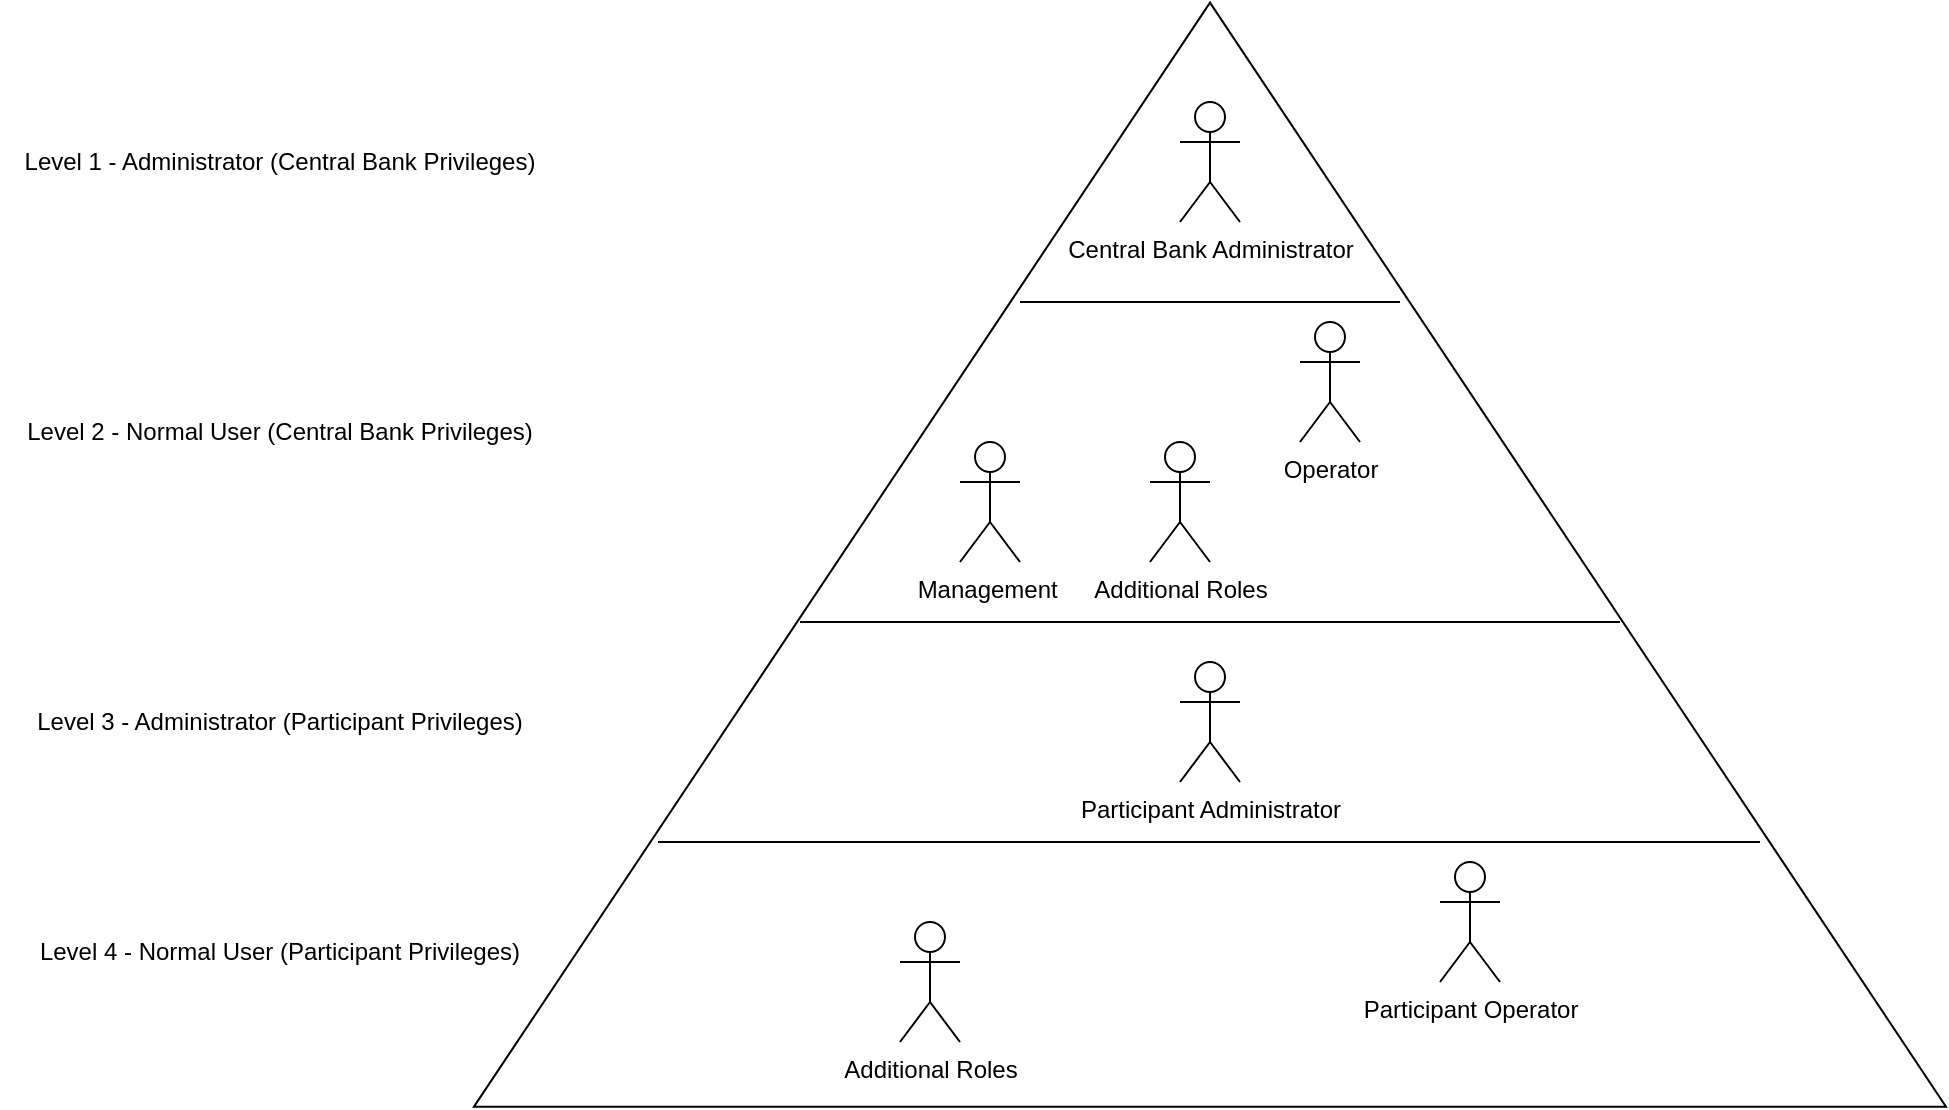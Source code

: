 <mxfile pages="3">
    <diagram id="rlrrFMn4KYDxvSivzp1v" name="Hierarcy Diagram">
        <mxGraphModel dx="1494" dy="580" grid="1" gridSize="10" guides="1" tooltips="1" connect="1" arrows="1" fold="1" page="1" pageScale="1" pageWidth="850" pageHeight="1100" math="0" shadow="0">
            <root>
                <mxCell id="0"/>
                <mxCell id="1" parent="0"/>
                <mxCell id="3FnCSCI1TGGs1wD_Eskc-10" value="" style="triangle;whiteSpace=wrap;html=1;rotation=-90;" parent="1" vertex="1">
                    <mxGeometry x="149" y="-41.67" width="552" height="736" as="geometry"/>
                </mxCell>
                <mxCell id="3FnCSCI1TGGs1wD_Eskc-2" value="Central Bank Administrator" style="shape=umlActor;verticalLabelPosition=bottom;verticalAlign=top;html=1;outlineConnect=0;" parent="1" vertex="1">
                    <mxGeometry x="410" y="100" width="30" height="60" as="geometry"/>
                </mxCell>
                <mxCell id="3FnCSCI1TGGs1wD_Eskc-4" value="Operator" style="shape=umlActor;verticalLabelPosition=bottom;verticalAlign=top;html=1;outlineConnect=0;" parent="1" vertex="1">
                    <mxGeometry x="470" y="210" width="30" height="60" as="geometry"/>
                </mxCell>
                <mxCell id="3FnCSCI1TGGs1wD_Eskc-5" value="Management&amp;nbsp;" style="shape=umlActor;verticalLabelPosition=bottom;verticalAlign=top;html=1;outlineConnect=0;" parent="1" vertex="1">
                    <mxGeometry x="300" y="270" width="30" height="60" as="geometry"/>
                </mxCell>
                <mxCell id="3FnCSCI1TGGs1wD_Eskc-7" value="Participant Administrator" style="shape=umlActor;verticalLabelPosition=bottom;verticalAlign=top;html=1;outlineConnect=0;" parent="1" vertex="1">
                    <mxGeometry x="410" y="380" width="30" height="60" as="geometry"/>
                </mxCell>
                <mxCell id="3FnCSCI1TGGs1wD_Eskc-8" value="Participant Operator" style="shape=umlActor;verticalLabelPosition=bottom;verticalAlign=top;html=1;outlineConnect=0;" parent="1" vertex="1">
                    <mxGeometry x="540" y="480" width="30" height="60" as="geometry"/>
                </mxCell>
                <mxCell id="3FnCSCI1TGGs1wD_Eskc-9" value="Additional Roles" style="shape=umlActor;verticalLabelPosition=bottom;verticalAlign=top;html=1;outlineConnect=0;" parent="1" vertex="1">
                    <mxGeometry x="270" y="510" width="30" height="60" as="geometry"/>
                </mxCell>
                <mxCell id="3FnCSCI1TGGs1wD_Eskc-11" value="" style="endArrow=none;html=1;rounded=0;" parent="1" edge="1">
                    <mxGeometry width="50" height="50" relative="1" as="geometry">
                        <mxPoint x="330" y="200" as="sourcePoint"/>
                        <mxPoint x="520" y="200" as="targetPoint"/>
                    </mxGeometry>
                </mxCell>
                <mxCell id="3FnCSCI1TGGs1wD_Eskc-13" value="" style="endArrow=none;html=1;rounded=0;" parent="1" edge="1">
                    <mxGeometry width="50" height="50" relative="1" as="geometry">
                        <mxPoint x="220" y="360" as="sourcePoint"/>
                        <mxPoint x="630" y="360" as="targetPoint"/>
                    </mxGeometry>
                </mxCell>
                <mxCell id="3FnCSCI1TGGs1wD_Eskc-15" value="Level 1 - Administrator (Central Bank Privileges)" style="text;html=1;strokeColor=none;fillColor=none;align=center;verticalAlign=middle;whiteSpace=wrap;rounded=0;" parent="1" vertex="1">
                    <mxGeometry x="-180" y="115" width="280" height="30" as="geometry"/>
                </mxCell>
                <mxCell id="3FnCSCI1TGGs1wD_Eskc-19" value="" style="endArrow=none;html=1;rounded=0;" parent="1" edge="1">
                    <mxGeometry width="50" height="50" relative="1" as="geometry">
                        <mxPoint x="149" y="470" as="sourcePoint"/>
                        <mxPoint x="700" y="470" as="targetPoint"/>
                    </mxGeometry>
                </mxCell>
                <mxCell id="3FnCSCI1TGGs1wD_Eskc-22" value="Level 2 - Normal User (Central Bank Privileges)" style="text;html=1;strokeColor=none;fillColor=none;align=center;verticalAlign=middle;whiteSpace=wrap;rounded=0;" parent="1" vertex="1">
                    <mxGeometry x="-180" y="250" width="280" height="30" as="geometry"/>
                </mxCell>
                <mxCell id="3FnCSCI1TGGs1wD_Eskc-23" value="Additional Roles" style="shape=umlActor;verticalLabelPosition=bottom;verticalAlign=top;html=1;outlineConnect=0;" parent="1" vertex="1">
                    <mxGeometry x="395" y="270" width="30" height="60" as="geometry"/>
                </mxCell>
                <mxCell id="3FnCSCI1TGGs1wD_Eskc-25" value="Level 3 - Administrator (Participant Privileges)" style="text;html=1;strokeColor=none;fillColor=none;align=center;verticalAlign=middle;whiteSpace=wrap;rounded=0;" parent="1" vertex="1">
                    <mxGeometry x="-180" y="395" width="280" height="30" as="geometry"/>
                </mxCell>
                <mxCell id="3FnCSCI1TGGs1wD_Eskc-26" value="Level 4 - Normal User (Participant Privileges)" style="text;html=1;strokeColor=none;fillColor=none;align=center;verticalAlign=middle;whiteSpace=wrap;rounded=0;" parent="1" vertex="1">
                    <mxGeometry x="-180" y="510" width="280" height="30" as="geometry"/>
                </mxCell>
            </root>
        </mxGraphModel>
    </diagram>
    <diagram id="Tg9xftcmFErkwnSyua7G" name="Class Diagram">
        <mxGraphModel dx="451" dy="406" grid="1" gridSize="10" guides="1" tooltips="1" connect="1" arrows="1" fold="1" page="1" pageScale="1" pageWidth="850" pageHeight="1100" math="0" shadow="0">
            <root>
                <mxCell id="0"/>
                <mxCell id="1" parent="0"/>
                <mxCell id="rsPmDBbPXdBwQjBAaXFI-6" style="edgeStyle=orthogonalEdgeStyle;rounded=0;orthogonalLoop=1;jettySize=auto;html=1;entryX=0;entryY=0.5;entryDx=0;entryDy=0;endArrow=ERone;endFill=0;startArrow=ERzeroToMany;startFill=0;exitX=0.5;exitY=0;exitDx=0;exitDy=0;" parent="1" source="rsPmDBbPXdBwQjBAaXFI-1" target="rsPmDBbPXdBwQjBAaXFI-2" edge="1">
                    <mxGeometry relative="1" as="geometry"/>
                </mxCell>
                <mxCell id="rsPmDBbPXdBwQjBAaXFI-8" style="edgeStyle=orthogonalEdgeStyle;rounded=0;orthogonalLoop=1;jettySize=auto;html=1;startArrow=ERoneToMany;startFill=0;endArrow=ERone;endFill=0;entryX=0;entryY=0.5;entryDx=0;entryDy=0;" parent="1" source="rsPmDBbPXdBwQjBAaXFI-1" target="rsPmDBbPXdBwQjBAaXFI-3" edge="1">
                    <mxGeometry relative="1" as="geometry">
                        <mxPoint x="470" y="270" as="targetPoint"/>
                    </mxGeometry>
                </mxCell>
                <mxCell id="rsPmDBbPXdBwQjBAaXFI-1" value="User" style="rounded=0;whiteSpace=wrap;html=1;" parent="1" vertex="1">
                    <mxGeometry x="10" y="240" width="120" height="60" as="geometry"/>
                </mxCell>
                <mxCell id="rsPmDBbPXdBwQjBAaXFI-7" style="edgeStyle=orthogonalEdgeStyle;rounded=0;orthogonalLoop=1;jettySize=auto;html=1;entryX=0.5;entryY=0;entryDx=0;entryDy=0;startArrow=ERone;startFill=0;endArrow=ERoneToMany;endFill=0;" parent="1" source="rsPmDBbPXdBwQjBAaXFI-2" target="rsPmDBbPXdBwQjBAaXFI-3" edge="1">
                    <mxGeometry relative="1" as="geometry"/>
                </mxCell>
                <mxCell id="rsPmDBbPXdBwQjBAaXFI-2" value="Member" style="rounded=0;whiteSpace=wrap;html=1;" parent="1" vertex="1">
                    <mxGeometry x="190" y="20" width="120" height="60" as="geometry"/>
                </mxCell>
                <mxCell id="rsPmDBbPXdBwQjBAaXFI-9" style="edgeStyle=orthogonalEdgeStyle;rounded=0;orthogonalLoop=1;jettySize=auto;html=1;entryX=0.5;entryY=0;entryDx=0;entryDy=0;startArrow=ERoneToMany;startFill=0;endArrow=ERoneToMany;endFill=0;" parent="1" source="rsPmDBbPXdBwQjBAaXFI-3" target="rsPmDBbPXdBwQjBAaXFI-4" edge="1">
                    <mxGeometry relative="1" as="geometry"/>
                </mxCell>
                <mxCell id="rsPmDBbPXdBwQjBAaXFI-3" value="Roles" style="rounded=0;whiteSpace=wrap;html=1;" parent="1" vertex="1">
                    <mxGeometry x="365" y="240" width="120" height="60" as="geometry"/>
                </mxCell>
                <mxCell id="rsPmDBbPXdBwQjBAaXFI-10" style="edgeStyle=orthogonalEdgeStyle;rounded=0;orthogonalLoop=1;jettySize=auto;html=1;startArrow=ERone;startFill=0;endArrow=ERoneToMany;endFill=0;" parent="1" source="rsPmDBbPXdBwQjBAaXFI-4" target="rsPmDBbPXdBwQjBAaXFI-5" edge="1">
                    <mxGeometry relative="1" as="geometry"/>
                </mxCell>
                <mxCell id="rsPmDBbPXdBwQjBAaXFI-4" value="Function" style="rounded=0;whiteSpace=wrap;html=1;" parent="1" vertex="1">
                    <mxGeometry x="365" y="480" width="120" height="60" as="geometry"/>
                </mxCell>
                <mxCell id="rsPmDBbPXdBwQjBAaXFI-5" value="Action" style="rounded=0;whiteSpace=wrap;html=1;" parent="1" vertex="1">
                    <mxGeometry x="650" y="480" width="120" height="60" as="geometry"/>
                </mxCell>
            </root>
        </mxGraphModel>
    </diagram>
    <diagram id="ThCO6ypDzgICyGoqntZ6" name="Entity Diagram">
        <mxGraphModel dx="451" dy="1506" grid="1" gridSize="10" guides="1" tooltips="1" connect="1" arrows="1" fold="1" page="1" pageScale="1" pageWidth="850" pageHeight="1100" math="0" shadow="0">
            <root>
                <mxCell id="0"/>
                <mxCell id="1" parent="0"/>
                <mxCell id="dxrAodRhitoUNY_bcBoa-26" style="edgeStyle=orthogonalEdgeStyle;rounded=0;orthogonalLoop=1;jettySize=auto;html=1;entryX=0;entryY=0.5;entryDx=0;entryDy=0;startArrow=ERmany;startFill=0;endArrow=ERone;endFill=0;exitX=1;exitY=0.5;exitDx=0;exitDy=0;" parent="1" source="dxrAodRhitoUNY_bcBoa-15" target="dxrAodRhitoUNY_bcBoa-21" edge="1">
                    <mxGeometry relative="1" as="geometry"/>
                </mxCell>
                <mxCell id="dxrAodRhitoUNY_bcBoa-28" style="edgeStyle=orthogonalEdgeStyle;rounded=0;orthogonalLoop=1;jettySize=auto;html=1;startArrow=ERone;startFill=0;endArrow=ERone;endFill=0;entryX=0;entryY=0.5;entryDx=0;entryDy=0;exitX=0;exitY=0.5;exitDx=0;exitDy=0;" parent="1" source="dxrAodRhitoUNY_bcBoa-15" target="dxrAodRhitoUNY_bcBoa-11" edge="1">
                    <mxGeometry relative="1" as="geometry"/>
                </mxCell>
                <mxCell id="shGmqx8MFyFyUWzssGlX-1" value="user" style="swimlane;fontStyle=0;childLayout=stackLayout;horizontal=1;startSize=26;fillColor=none;horizontalStack=0;resizeParent=1;resizeParentMax=0;resizeLast=0;collapsible=1;marginBottom=0;" parent="1" vertex="1">
                    <mxGeometry x="70" y="160" width="140" height="286" as="geometry"/>
                </mxCell>
                <mxCell id="dxrAodRhitoUNY_bcBoa-15" value="id" style="text;strokeColor=none;fillColor=none;align=left;verticalAlign=top;spacingLeft=4;spacingRight=4;overflow=hidden;rotatable=0;points=[[0,0.5],[1,0.5]];portConstraint=eastwest;" parent="shGmqx8MFyFyUWzssGlX-1" vertex="1">
                    <mxGeometry y="26" width="140" height="26" as="geometry"/>
                </mxCell>
                <mxCell id="shGmqx8MFyFyUWzssGlX-2" value="name" style="text;strokeColor=none;fillColor=none;align=left;verticalAlign=top;spacingLeft=4;spacingRight=4;overflow=hidden;rotatable=0;points=[[0,0.5],[1,0.5]];portConstraint=eastwest;" parent="shGmqx8MFyFyUWzssGlX-1" vertex="1">
                    <mxGeometry y="52" width="140" height="26" as="geometry"/>
                </mxCell>
                <mxCell id="shGmqx8MFyFyUWzssGlX-3" value="username" style="text;strokeColor=none;fillColor=none;align=left;verticalAlign=top;spacingLeft=4;spacingRight=4;overflow=hidden;rotatable=0;points=[[0,0.5],[1,0.5]];portConstraint=eastwest;" parent="shGmqx8MFyFyUWzssGlX-1" vertex="1">
                    <mxGeometry y="78" width="140" height="26" as="geometry"/>
                </mxCell>
                <mxCell id="shGmqx8MFyFyUWzssGlX-4" value="email" style="text;strokeColor=none;fillColor=none;align=left;verticalAlign=top;spacingLeft=4;spacingRight=4;overflow=hidden;rotatable=0;points=[[0,0.5],[1,0.5]];portConstraint=eastwest;" parent="shGmqx8MFyFyUWzssGlX-1" vertex="1">
                    <mxGeometry y="104" width="140" height="26" as="geometry"/>
                </mxCell>
                <mxCell id="dxrAodRhitoUNY_bcBoa-1" value="password" style="text;strokeColor=none;fillColor=none;align=left;verticalAlign=top;spacingLeft=4;spacingRight=4;overflow=hidden;rotatable=0;points=[[0,0.5],[1,0.5]];portConstraint=eastwest;" parent="shGmqx8MFyFyUWzssGlX-1" vertex="1">
                    <mxGeometry y="130" width="140" height="26" as="geometry"/>
                </mxCell>
                <mxCell id="dxrAodRhitoUNY_bcBoa-2" value="ref_no" style="text;strokeColor=none;fillColor=none;align=left;verticalAlign=top;spacingLeft=4;spacingRight=4;overflow=hidden;rotatable=0;points=[[0,0.5],[1,0.5]];portConstraint=eastwest;" parent="shGmqx8MFyFyUWzssGlX-1" vertex="1">
                    <mxGeometry y="156" width="140" height="26" as="geometry"/>
                </mxCell>
                <mxCell id="dxrAodRhitoUNY_bcBoa-16" value="created_at" style="text;strokeColor=none;fillColor=none;align=left;verticalAlign=top;spacingLeft=4;spacingRight=4;overflow=hidden;rotatable=0;points=[[0,0.5],[1,0.5]];portConstraint=eastwest;" parent="shGmqx8MFyFyUWzssGlX-1" vertex="1">
                    <mxGeometry y="182" width="140" height="26" as="geometry"/>
                </mxCell>
                <mxCell id="dxrAodRhitoUNY_bcBoa-17" value="updated_at" style="text;strokeColor=none;fillColor=none;align=left;verticalAlign=top;spacingLeft=4;spacingRight=4;overflow=hidden;rotatable=0;points=[[0,0.5],[1,0.5]];portConstraint=eastwest;" parent="shGmqx8MFyFyUWzssGlX-1" vertex="1">
                    <mxGeometry y="208" width="140" height="26" as="geometry"/>
                </mxCell>
                <mxCell id="dxrAodRhitoUNY_bcBoa-18" value="created_by" style="text;strokeColor=none;fillColor=none;align=left;verticalAlign=top;spacingLeft=4;spacingRight=4;overflow=hidden;rotatable=0;points=[[0,0.5],[1,0.5]];portConstraint=eastwest;" parent="shGmqx8MFyFyUWzssGlX-1" vertex="1">
                    <mxGeometry y="234" width="140" height="26" as="geometry"/>
                </mxCell>
                <mxCell id="dxrAodRhitoUNY_bcBoa-19" value="updated_by" style="text;strokeColor=none;fillColor=none;align=left;verticalAlign=top;spacingLeft=4;spacingRight=4;overflow=hidden;rotatable=0;points=[[0,0.5],[1,0.5]];portConstraint=eastwest;" parent="shGmqx8MFyFyUWzssGlX-1" vertex="1">
                    <mxGeometry y="260" width="140" height="26" as="geometry"/>
                </mxCell>
                <mxCell id="dxrAodRhitoUNY_bcBoa-27" style="edgeStyle=orthogonalEdgeStyle;rounded=0;orthogonalLoop=1;jettySize=auto;html=1;startArrow=ERone;startFill=0;endArrow=ERoneToMany;endFill=0;exitX=0;exitY=0.5;exitDx=0;exitDy=0;entryX=1;entryY=0.5;entryDx=0;entryDy=0;" parent="1" source="dxrAodRhitoUNY_bcBoa-4" target="dxrAodRhitoUNY_bcBoa-22" edge="1">
                    <mxGeometry relative="1" as="geometry">
                        <mxPoint x="330" y="-31" as="targetPoint"/>
                        <Array as="points">
                            <mxPoint x="430" y="-25"/>
                            <mxPoint x="430" y="355"/>
                        </Array>
                    </mxGeometry>
                </mxCell>
                <mxCell id="dxrAodRhitoUNY_bcBoa-3" value="member" style="swimlane;fontStyle=0;childLayout=stackLayout;horizontal=1;startSize=26;fillColor=none;horizontalStack=0;resizeParent=1;resizeParentMax=0;resizeLast=0;collapsible=1;marginBottom=0;" parent="1" vertex="1">
                    <mxGeometry x="460" y="-64" width="140" height="286" as="geometry"/>
                </mxCell>
                <mxCell id="dxrAodRhitoUNY_bcBoa-4" value="id" style="text;strokeColor=none;fillColor=none;align=left;verticalAlign=top;spacingLeft=4;spacingRight=4;overflow=hidden;rotatable=0;points=[[0,0.5],[1,0.5]];portConstraint=eastwest;" parent="dxrAodRhitoUNY_bcBoa-3" vertex="1">
                    <mxGeometry y="26" width="140" height="26" as="geometry"/>
                </mxCell>
                <mxCell id="OdjbuYL_Jc5gBR_Cd1tA-2" value="name" style="text;strokeColor=none;fillColor=none;align=left;verticalAlign=top;spacingLeft=4;spacingRight=4;overflow=hidden;rotatable=0;points=[[0,0.5],[1,0.5]];portConstraint=eastwest;" parent="dxrAodRhitoUNY_bcBoa-3" vertex="1">
                    <mxGeometry y="52" width="140" height="26" as="geometry"/>
                </mxCell>
                <mxCell id="dxrAodRhitoUNY_bcBoa-5" value="ref_no" style="text;strokeColor=none;fillColor=none;align=left;verticalAlign=top;spacingLeft=4;spacingRight=4;overflow=hidden;rotatable=0;points=[[0,0.5],[1,0.5]];portConstraint=eastwest;" parent="dxrAodRhitoUNY_bcBoa-3" vertex="1">
                    <mxGeometry y="78" width="140" height="26" as="geometry"/>
                </mxCell>
                <mxCell id="dxrAodRhitoUNY_bcBoa-6" value="full_name" style="text;strokeColor=none;fillColor=none;align=left;verticalAlign=top;spacingLeft=4;spacingRight=4;overflow=hidden;rotatable=0;points=[[0,0.5],[1,0.5]];portConstraint=eastwest;" parent="dxrAodRhitoUNY_bcBoa-3" vertex="1">
                    <mxGeometry y="104" width="140" height="26" as="geometry"/>
                </mxCell>
                <mxCell id="dxrAodRhitoUNY_bcBoa-7" value="status" style="text;strokeColor=none;fillColor=none;align=left;verticalAlign=top;spacingLeft=4;spacingRight=4;overflow=hidden;rotatable=0;points=[[0,0.5],[1,0.5]];portConstraint=eastwest;" parent="dxrAodRhitoUNY_bcBoa-3" vertex="1">
                    <mxGeometry y="130" width="140" height="26" as="geometry"/>
                </mxCell>
                <mxCell id="dxrAodRhitoUNY_bcBoa-8" value="member_type" style="text;strokeColor=none;fillColor=none;align=left;verticalAlign=top;spacingLeft=4;spacingRight=4;overflow=hidden;rotatable=0;points=[[0,0.5],[1,0.5]];portConstraint=eastwest;" parent="dxrAodRhitoUNY_bcBoa-3" vertex="1">
                    <mxGeometry y="156" width="140" height="26" as="geometry"/>
                </mxCell>
                <mxCell id="uhhbkEq0cigllRPuxk6T-29" value="created_at" style="text;strokeColor=none;fillColor=none;align=left;verticalAlign=top;spacingLeft=4;spacingRight=4;overflow=hidden;rotatable=0;points=[[0,0.5],[1,0.5]];portConstraint=eastwest;" parent="dxrAodRhitoUNY_bcBoa-3" vertex="1">
                    <mxGeometry y="182" width="140" height="26" as="geometry"/>
                </mxCell>
                <mxCell id="uhhbkEq0cigllRPuxk6T-30" value="updated_at" style="text;strokeColor=none;fillColor=none;align=left;verticalAlign=top;spacingLeft=4;spacingRight=4;overflow=hidden;rotatable=0;points=[[0,0.5],[1,0.5]];portConstraint=eastwest;" parent="dxrAodRhitoUNY_bcBoa-3" vertex="1">
                    <mxGeometry y="208" width="140" height="26" as="geometry"/>
                </mxCell>
                <mxCell id="uhhbkEq0cigllRPuxk6T-31" value="created_by" style="text;strokeColor=none;fillColor=none;align=left;verticalAlign=top;spacingLeft=4;spacingRight=4;overflow=hidden;rotatable=0;points=[[0,0.5],[1,0.5]];portConstraint=eastwest;" parent="dxrAodRhitoUNY_bcBoa-3" vertex="1">
                    <mxGeometry y="234" width="140" height="26" as="geometry"/>
                </mxCell>
                <mxCell id="uhhbkEq0cigllRPuxk6T-32" value="updated_by" style="text;strokeColor=none;fillColor=none;align=left;verticalAlign=top;spacingLeft=4;spacingRight=4;overflow=hidden;rotatable=0;points=[[0,0.5],[1,0.5]];portConstraint=eastwest;" parent="dxrAodRhitoUNY_bcBoa-3" vertex="1">
                    <mxGeometry y="260" width="140" height="26" as="geometry"/>
                </mxCell>
                <mxCell id="dxrAodRhitoUNY_bcBoa-9" value="otp_token" style="swimlane;fontStyle=0;childLayout=stackLayout;horizontal=1;startSize=26;fillColor=none;horizontalStack=0;resizeParent=1;resizeParentMax=0;resizeLast=0;collapsible=1;marginBottom=0;" parent="1" vertex="1">
                    <mxGeometry x="70" y="-140" width="140" height="130" as="geometry"/>
                </mxCell>
                <mxCell id="dxrAodRhitoUNY_bcBoa-11" value="user_id" style="text;strokeColor=none;fillColor=none;align=left;verticalAlign=top;spacingLeft=4;spacingRight=4;overflow=hidden;rotatable=0;points=[[0,0.5],[1,0.5]];portConstraint=eastwest;" parent="dxrAodRhitoUNY_bcBoa-9" vertex="1">
                    <mxGeometry y="26" width="140" height="26" as="geometry"/>
                </mxCell>
                <mxCell id="dxrAodRhitoUNY_bcBoa-12" value="otp_token" style="text;strokeColor=none;fillColor=none;align=left;verticalAlign=top;spacingLeft=4;spacingRight=4;overflow=hidden;rotatable=0;points=[[0,0.5],[1,0.5]];portConstraint=eastwest;" parent="dxrAodRhitoUNY_bcBoa-9" vertex="1">
                    <mxGeometry y="52" width="140" height="26" as="geometry"/>
                </mxCell>
                <mxCell id="dxrAodRhitoUNY_bcBoa-29" value="created_at" style="text;strokeColor=none;fillColor=none;align=left;verticalAlign=top;spacingLeft=4;spacingRight=4;overflow=hidden;rotatable=0;points=[[0,0.5],[1,0.5]];portConstraint=eastwest;" parent="dxrAodRhitoUNY_bcBoa-9" vertex="1">
                    <mxGeometry y="78" width="140" height="26" as="geometry"/>
                </mxCell>
                <mxCell id="dxrAodRhitoUNY_bcBoa-30" value="updated_at" style="text;strokeColor=none;fillColor=none;align=left;verticalAlign=top;spacingLeft=4;spacingRight=4;overflow=hidden;rotatable=0;points=[[0,0.5],[1,0.5]];portConstraint=eastwest;" parent="dxrAodRhitoUNY_bcBoa-9" vertex="1">
                    <mxGeometry y="104" width="140" height="26" as="geometry"/>
                </mxCell>
                <mxCell id="dxrAodRhitoUNY_bcBoa-20" value="user_member_mapping" style="swimlane;fontStyle=0;childLayout=stackLayout;horizontal=1;startSize=26;fillColor=none;horizontalStack=0;resizeParent=1;resizeParentMax=0;resizeLast=0;collapsible=1;marginBottom=0;" parent="1" vertex="1">
                    <mxGeometry x="280" y="290" width="140" height="78" as="geometry"/>
                </mxCell>
                <mxCell id="dxrAodRhitoUNY_bcBoa-21" value="user_id" style="text;strokeColor=none;fillColor=none;align=left;verticalAlign=top;spacingLeft=4;spacingRight=4;overflow=hidden;rotatable=0;points=[[0,0.5],[1,0.5]];portConstraint=eastwest;" parent="dxrAodRhitoUNY_bcBoa-20" vertex="1">
                    <mxGeometry y="26" width="140" height="26" as="geometry"/>
                </mxCell>
                <mxCell id="dxrAodRhitoUNY_bcBoa-22" value="member_id" style="text;strokeColor=none;fillColor=none;align=left;verticalAlign=top;spacingLeft=4;spacingRight=4;overflow=hidden;rotatable=0;points=[[0,0.5],[1,0.5]];portConstraint=eastwest;" parent="dxrAodRhitoUNY_bcBoa-20" vertex="1">
                    <mxGeometry y="52" width="140" height="26" as="geometry"/>
                </mxCell>
                <mxCell id="dxrAodRhitoUNY_bcBoa-31" value="role" style="swimlane;fontStyle=0;childLayout=stackLayout;horizontal=1;startSize=26;fillColor=none;horizontalStack=0;resizeParent=1;resizeParentMax=0;resizeLast=0;collapsible=1;marginBottom=0;" parent="1" vertex="1">
                    <mxGeometry x="720" width="140" height="208" as="geometry"/>
                </mxCell>
                <mxCell id="dxrAodRhitoUNY_bcBoa-32" value="id" style="text;strokeColor=none;fillColor=none;align=left;verticalAlign=top;spacingLeft=4;spacingRight=4;overflow=hidden;rotatable=0;points=[[0,0.5],[1,0.5]];portConstraint=eastwest;" parent="dxrAodRhitoUNY_bcBoa-31" vertex="1">
                    <mxGeometry y="26" width="140" height="26" as="geometry"/>
                </mxCell>
                <mxCell id="dxrAodRhitoUNY_bcBoa-33" value="name" style="text;strokeColor=none;fillColor=none;align=left;verticalAlign=top;spacingLeft=4;spacingRight=4;overflow=hidden;rotatable=0;points=[[0,0.5],[1,0.5]];portConstraint=eastwest;" parent="dxrAodRhitoUNY_bcBoa-31" vertex="1">
                    <mxGeometry y="52" width="140" height="26" as="geometry"/>
                </mxCell>
                <mxCell id="dxrAodRhitoUNY_bcBoa-34" value="member_id" style="text;strokeColor=none;fillColor=none;align=left;verticalAlign=top;spacingLeft=4;spacingRight=4;overflow=hidden;rotatable=0;points=[[0,0.5],[1,0.5]];portConstraint=eastwest;" parent="dxrAodRhitoUNY_bcBoa-31" vertex="1">
                    <mxGeometry y="78" width="140" height="26" as="geometry"/>
                </mxCell>
                <mxCell id="dxrAodRhitoUNY_bcBoa-35" value="created_at" style="text;strokeColor=none;fillColor=none;align=left;verticalAlign=top;spacingLeft=4;spacingRight=4;overflow=hidden;rotatable=0;points=[[0,0.5],[1,0.5]];portConstraint=eastwest;" parent="dxrAodRhitoUNY_bcBoa-31" vertex="1">
                    <mxGeometry y="104" width="140" height="26" as="geometry"/>
                </mxCell>
                <mxCell id="uhhbkEq0cigllRPuxk6T-33" value="updated_at" style="text;strokeColor=none;fillColor=none;align=left;verticalAlign=top;spacingLeft=4;spacingRight=4;overflow=hidden;rotatable=0;points=[[0,0.5],[1,0.5]];portConstraint=eastwest;" parent="dxrAodRhitoUNY_bcBoa-31" vertex="1">
                    <mxGeometry y="130" width="140" height="26" as="geometry"/>
                </mxCell>
                <mxCell id="uhhbkEq0cigllRPuxk6T-34" value="created_by" style="text;strokeColor=none;fillColor=none;align=left;verticalAlign=top;spacingLeft=4;spacingRight=4;overflow=hidden;rotatable=0;points=[[0,0.5],[1,0.5]];portConstraint=eastwest;" parent="dxrAodRhitoUNY_bcBoa-31" vertex="1">
                    <mxGeometry y="156" width="140" height="26" as="geometry"/>
                </mxCell>
                <mxCell id="uhhbkEq0cigllRPuxk6T-35" value="updated_by" style="text;strokeColor=none;fillColor=none;align=left;verticalAlign=top;spacingLeft=4;spacingRight=4;overflow=hidden;rotatable=0;points=[[0,0.5],[1,0.5]];portConstraint=eastwest;" parent="dxrAodRhitoUNY_bcBoa-31" vertex="1">
                    <mxGeometry y="182" width="140" height="26" as="geometry"/>
                </mxCell>
                <mxCell id="OdjbuYL_Jc5gBR_Cd1tA-3" value="function" style="swimlane;fontStyle=0;childLayout=stackLayout;horizontal=1;startSize=26;fillColor=none;horizontalStack=0;resizeParent=1;resizeParentMax=0;resizeLast=0;collapsible=1;marginBottom=0;" parent="1" vertex="1">
                    <mxGeometry x="470" y="600" width="140" height="78" as="geometry"/>
                </mxCell>
                <mxCell id="OdjbuYL_Jc5gBR_Cd1tA-5" value="id" style="text;strokeColor=none;fillColor=none;align=left;verticalAlign=top;spacingLeft=4;spacingRight=4;overflow=hidden;rotatable=0;points=[[0,0.5],[1,0.5]];portConstraint=eastwest;" parent="OdjbuYL_Jc5gBR_Cd1tA-3" vertex="1">
                    <mxGeometry y="26" width="140" height="26" as="geometry"/>
                </mxCell>
                <mxCell id="OdjbuYL_Jc5gBR_Cd1tA-6" value="description" style="text;strokeColor=none;fillColor=none;align=left;verticalAlign=top;spacingLeft=4;spacingRight=4;overflow=hidden;rotatable=0;points=[[0,0.5],[1,0.5]];portConstraint=eastwest;" parent="OdjbuYL_Jc5gBR_Cd1tA-3" vertex="1">
                    <mxGeometry y="52" width="140" height="26" as="geometry"/>
                </mxCell>
                <mxCell id="uhhbkEq0cigllRPuxk6T-1" style="edgeStyle=orthogonalEdgeStyle;rounded=0;orthogonalLoop=1;jettySize=auto;html=1;entryX=0;entryY=0.5;entryDx=0;entryDy=0;startArrow=ERone;startFill=0;endArrow=ERoneToMany;endFill=0;" parent="1" source="dxrAodRhitoUNY_bcBoa-4" target="dxrAodRhitoUNY_bcBoa-34" edge="1">
                    <mxGeometry relative="1" as="geometry"/>
                </mxCell>
                <mxCell id="uhhbkEq0cigllRPuxk6T-2" value="user_roles_mapping" style="swimlane;fontStyle=0;childLayout=stackLayout;horizontal=1;startSize=26;fillColor=none;horizontalStack=0;resizeParent=1;resizeParentMax=0;resizeLast=0;collapsible=1;marginBottom=0;" parent="1" vertex="1">
                    <mxGeometry x="740" y="342" width="140" height="78" as="geometry"/>
                </mxCell>
                <mxCell id="uhhbkEq0cigllRPuxk6T-3" value="user_id" style="text;strokeColor=none;fillColor=none;align=left;verticalAlign=top;spacingLeft=4;spacingRight=4;overflow=hidden;rotatable=0;points=[[0,0.5],[1,0.5]];portConstraint=eastwest;" parent="uhhbkEq0cigllRPuxk6T-2" vertex="1">
                    <mxGeometry y="26" width="140" height="26" as="geometry"/>
                </mxCell>
                <mxCell id="uhhbkEq0cigllRPuxk6T-4" value="role_id" style="text;strokeColor=none;fillColor=none;align=left;verticalAlign=top;spacingLeft=4;spacingRight=4;overflow=hidden;rotatable=0;points=[[0,0.5],[1,0.5]];portConstraint=eastwest;" parent="uhhbkEq0cigllRPuxk6T-2" vertex="1">
                    <mxGeometry y="52" width="140" height="26" as="geometry"/>
                </mxCell>
                <mxCell id="uhhbkEq0cigllRPuxk6T-6" style="edgeStyle=orthogonalEdgeStyle;rounded=0;orthogonalLoop=1;jettySize=auto;html=1;entryX=1;entryY=0.5;entryDx=0;entryDy=0;startArrow=ERone;startFill=0;endArrow=ERoneToMany;endFill=0;" parent="1" source="dxrAodRhitoUNY_bcBoa-32" target="uhhbkEq0cigllRPuxk6T-4" edge="1">
                    <mxGeometry relative="1" as="geometry"/>
                </mxCell>
                <mxCell id="uhhbkEq0cigllRPuxk6T-7" style="edgeStyle=orthogonalEdgeStyle;rounded=0;orthogonalLoop=1;jettySize=auto;html=1;entryX=0;entryY=0.5;entryDx=0;entryDy=0;startArrow=ERone;startFill=0;endArrow=ERoneToMany;endFill=0;" parent="1" source="dxrAodRhitoUNY_bcBoa-15" target="uhhbkEq0cigllRPuxk6T-3" edge="1">
                    <mxGeometry relative="1" as="geometry">
                        <Array as="points">
                            <mxPoint x="450" y="199"/>
                            <mxPoint x="450" y="381"/>
                        </Array>
                    </mxGeometry>
                </mxCell>
                <mxCell id="uhhbkEq0cigllRPuxk6T-8" value="roles_action_function_mapping" style="swimlane;fontStyle=0;childLayout=stackLayout;horizontal=1;startSize=26;fillColor=none;horizontalStack=0;resizeParent=1;resizeParentMax=0;resizeLast=0;collapsible=1;marginBottom=0;" parent="1" vertex="1">
                    <mxGeometry x="1110" y="300" width="140" height="104" as="geometry"/>
                </mxCell>
                <mxCell id="uhhbkEq0cigllRPuxk6T-9" value="role_id" style="text;strokeColor=none;fillColor=none;align=left;verticalAlign=top;spacingLeft=4;spacingRight=4;overflow=hidden;rotatable=0;points=[[0,0.5],[1,0.5]];portConstraint=eastwest;" parent="uhhbkEq0cigllRPuxk6T-8" vertex="1">
                    <mxGeometry y="26" width="140" height="26" as="geometry"/>
                </mxCell>
                <mxCell id="uhhbkEq0cigllRPuxk6T-10" value="function_id" style="text;strokeColor=none;fillColor=none;align=left;verticalAlign=top;spacingLeft=4;spacingRight=4;overflow=hidden;rotatable=0;points=[[0,0.5],[1,0.5]];portConstraint=eastwest;" parent="uhhbkEq0cigllRPuxk6T-8" vertex="1">
                    <mxGeometry y="52" width="140" height="26" as="geometry"/>
                </mxCell>
                <mxCell id="uhhbkEq0cigllRPuxk6T-11" value="action_id" style="text;strokeColor=none;fillColor=none;align=left;verticalAlign=top;spacingLeft=4;spacingRight=4;overflow=hidden;rotatable=0;points=[[0,0.5],[1,0.5]];portConstraint=eastwest;" parent="uhhbkEq0cigllRPuxk6T-8" vertex="1">
                    <mxGeometry y="78" width="140" height="26" as="geometry"/>
                </mxCell>
                <mxCell id="uhhbkEq0cigllRPuxk6T-12" style="edgeStyle=orthogonalEdgeStyle;rounded=0;orthogonalLoop=1;jettySize=auto;html=1;entryX=0;entryY=0.5;entryDx=0;entryDy=0;startArrow=ERone;startFill=0;endArrow=ERoneToMany;endFill=0;" parent="1" source="dxrAodRhitoUNY_bcBoa-32" target="uhhbkEq0cigllRPuxk6T-9" edge="1">
                    <mxGeometry relative="1" as="geometry"/>
                </mxCell>
                <mxCell id="uhhbkEq0cigllRPuxk6T-13" value="action" style="swimlane;fontStyle=0;childLayout=stackLayout;horizontal=1;startSize=26;fillColor=none;horizontalStack=0;resizeParent=1;resizeParentMax=0;resizeLast=0;collapsible=1;marginBottom=0;" parent="1" vertex="1">
                    <mxGeometry x="830" y="780" width="140" height="104" as="geometry"/>
                </mxCell>
                <mxCell id="uhhbkEq0cigllRPuxk6T-14" value="id" style="text;strokeColor=none;fillColor=none;align=left;verticalAlign=top;spacingLeft=4;spacingRight=4;overflow=hidden;rotatable=0;points=[[0,0.5],[1,0.5]];portConstraint=eastwest;" parent="uhhbkEq0cigllRPuxk6T-13" vertex="1">
                    <mxGeometry y="26" width="140" height="26" as="geometry"/>
                </mxCell>
                <mxCell id="uhhbkEq0cigllRPuxk6T-16" value="function_name" style="text;strokeColor=none;fillColor=none;align=left;verticalAlign=top;spacingLeft=4;spacingRight=4;overflow=hidden;rotatable=0;points=[[0,0.5],[1,0.5]];portConstraint=eastwest;" parent="uhhbkEq0cigllRPuxk6T-13" vertex="1">
                    <mxGeometry y="52" width="140" height="26" as="geometry"/>
                </mxCell>
                <mxCell id="uhhbkEq0cigllRPuxk6T-18" value="name" style="text;strokeColor=none;fillColor=none;align=left;verticalAlign=top;spacingLeft=4;spacingRight=4;overflow=hidden;rotatable=0;points=[[0,0.5],[1,0.5]];portConstraint=eastwest;" parent="uhhbkEq0cigllRPuxk6T-13" vertex="1">
                    <mxGeometry y="78" width="140" height="26" as="geometry"/>
                </mxCell>
                <mxCell id="uhhbkEq0cigllRPuxk6T-19" style="edgeStyle=orthogonalEdgeStyle;rounded=0;orthogonalLoop=1;jettySize=auto;html=1;entryX=0;entryY=0.5;entryDx=0;entryDy=0;startArrow=ERone;startFill=0;endArrow=ERoneToMany;endFill=0;" parent="1" source="OdjbuYL_Jc5gBR_Cd1tA-5" target="uhhbkEq0cigllRPuxk6T-16" edge="1">
                    <mxGeometry relative="1" as="geometry"/>
                </mxCell>
                <mxCell id="uhhbkEq0cigllRPuxk6T-20" style="edgeStyle=orthogonalEdgeStyle;rounded=0;orthogonalLoop=1;jettySize=auto;html=1;entryX=1;entryY=0.5;entryDx=0;entryDy=0;startArrow=ERone;startFill=0;endArrow=ERoneToMany;endFill=0;" parent="1" source="OdjbuYL_Jc5gBR_Cd1tA-5" target="uhhbkEq0cigllRPuxk6T-10" edge="1">
                    <mxGeometry relative="1" as="geometry"/>
                </mxCell>
                <mxCell id="uhhbkEq0cigllRPuxk6T-22" style="edgeStyle=orthogonalEdgeStyle;rounded=0;orthogonalLoop=1;jettySize=auto;html=1;entryX=1;entryY=0.5;entryDx=0;entryDy=0;startArrow=ERone;startFill=0;endArrow=ERoneToMany;endFill=0;" parent="1" source="uhhbkEq0cigllRPuxk6T-14" target="uhhbkEq0cigllRPuxk6T-11" edge="1">
                    <mxGeometry relative="1" as="geometry">
                        <Array as="points">
                            <mxPoint x="1310" y="819"/>
                            <mxPoint x="1310" y="391"/>
                        </Array>
                    </mxGeometry>
                </mxCell>
                <mxCell id="uhhbkEq0cigllRPuxk6T-23" value="participant_action_function_template_mapping" style="swimlane;fontStyle=0;childLayout=stackLayout;horizontal=1;startSize=26;fillColor=none;horizontalStack=0;resizeParent=1;resizeParentMax=0;resizeLast=0;collapsible=1;marginBottom=0;" parent="1" vertex="1">
                    <mxGeometry x="1110" y="50" width="140" height="104" as="geometry"/>
                </mxCell>
                <mxCell id="uhhbkEq0cigllRPuxk6T-24" value="function_id" style="text;strokeColor=none;fillColor=none;align=left;verticalAlign=top;spacingLeft=4;spacingRight=4;overflow=hidden;rotatable=0;points=[[0,0.5],[1,0.5]];portConstraint=eastwest;" parent="uhhbkEq0cigllRPuxk6T-23" vertex="1">
                    <mxGeometry y="26" width="140" height="26" as="geometry"/>
                </mxCell>
                <mxCell id="uhhbkEq0cigllRPuxk6T-25" value="action_id" style="text;strokeColor=none;fillColor=none;align=left;verticalAlign=top;spacingLeft=4;spacingRight=4;overflow=hidden;rotatable=0;points=[[0,0.5],[1,0.5]];portConstraint=eastwest;" parent="uhhbkEq0cigllRPuxk6T-23" vertex="1">
                    <mxGeometry y="52" width="140" height="26" as="geometry"/>
                </mxCell>
                <mxCell id="uhhbkEq0cigllRPuxk6T-26" value="role_id" style="text;strokeColor=none;fillColor=none;align=left;verticalAlign=top;spacingLeft=4;spacingRight=4;overflow=hidden;rotatable=0;points=[[0,0.5],[1,0.5]];portConstraint=eastwest;" parent="uhhbkEq0cigllRPuxk6T-23" vertex="1">
                    <mxGeometry y="78" width="140" height="26" as="geometry"/>
                </mxCell>
                <mxCell id="aBvcG6DjYt8By8ZkDYmE-1" value="audit_trail" style="swimlane;fontStyle=0;childLayout=stackLayout;horizontal=1;startSize=26;fillColor=none;horizontalStack=0;resizeParent=1;resizeParentMax=0;resizeLast=0;collapsible=1;marginBottom=0;" parent="1" vertex="1">
                    <mxGeometry x="460" y="-420" width="140" height="182" as="geometry"/>
                </mxCell>
                <mxCell id="aBvcG6DjYt8By8ZkDYmE-2" value="id" style="text;strokeColor=none;fillColor=none;align=left;verticalAlign=top;spacingLeft=4;spacingRight=4;overflow=hidden;rotatable=0;points=[[0,0.5],[1,0.5]];portConstraint=eastwest;" parent="aBvcG6DjYt8By8ZkDYmE-1" vertex="1">
                    <mxGeometry y="26" width="140" height="26" as="geometry"/>
                </mxCell>
                <mxCell id="aBvcG6DjYt8By8ZkDYmE-3" value="created_by" style="text;strokeColor=none;fillColor=none;align=left;verticalAlign=top;spacingLeft=4;spacingRight=4;overflow=hidden;rotatable=0;points=[[0,0.5],[1,0.5]];portConstraint=eastwest;" parent="aBvcG6DjYt8By8ZkDYmE-1" vertex="1">
                    <mxGeometry y="52" width="140" height="26" as="geometry"/>
                </mxCell>
                <mxCell id="aBvcG6DjYt8By8ZkDYmE-4" value="action" style="text;strokeColor=none;fillColor=none;align=left;verticalAlign=top;spacingLeft=4;spacingRight=4;overflow=hidden;rotatable=0;points=[[0,0.5],[1,0.5]];portConstraint=eastwest;" parent="aBvcG6DjYt8By8ZkDYmE-1" vertex="1">
                    <mxGeometry y="78" width="140" height="26" as="geometry"/>
                </mxCell>
                <mxCell id="aBvcG6DjYt8By8ZkDYmE-5" value="created_at" style="text;strokeColor=none;fillColor=none;align=left;verticalAlign=top;spacingLeft=4;spacingRight=4;overflow=hidden;rotatable=0;points=[[0,0.5],[1,0.5]];portConstraint=eastwest;" parent="aBvcG6DjYt8By8ZkDYmE-1" vertex="1">
                    <mxGeometry y="104" width="140" height="26" as="geometry"/>
                </mxCell>
                <mxCell id="aBvcG6DjYt8By8ZkDYmE-6" value="json_current_value" style="text;strokeColor=none;fillColor=none;align=left;verticalAlign=top;spacingLeft=4;spacingRight=4;overflow=hidden;rotatable=0;points=[[0,0.5],[1,0.5]];portConstraint=eastwest;" parent="aBvcG6DjYt8By8ZkDYmE-1" vertex="1">
                    <mxGeometry y="130" width="140" height="26" as="geometry"/>
                </mxCell>
                <mxCell id="aBvcG6DjYt8By8ZkDYmE-7" value="json_changes_value" style="text;strokeColor=none;fillColor=none;align=left;verticalAlign=top;spacingLeft=4;spacingRight=4;overflow=hidden;rotatable=0;points=[[0,0.5],[1,0.5]];portConstraint=eastwest;" parent="aBvcG6DjYt8By8ZkDYmE-1" vertex="1">
                    <mxGeometry y="156" width="140" height="26" as="geometry"/>
                </mxCell>
            </root>
        </mxGraphModel>
    </diagram>
</mxfile>